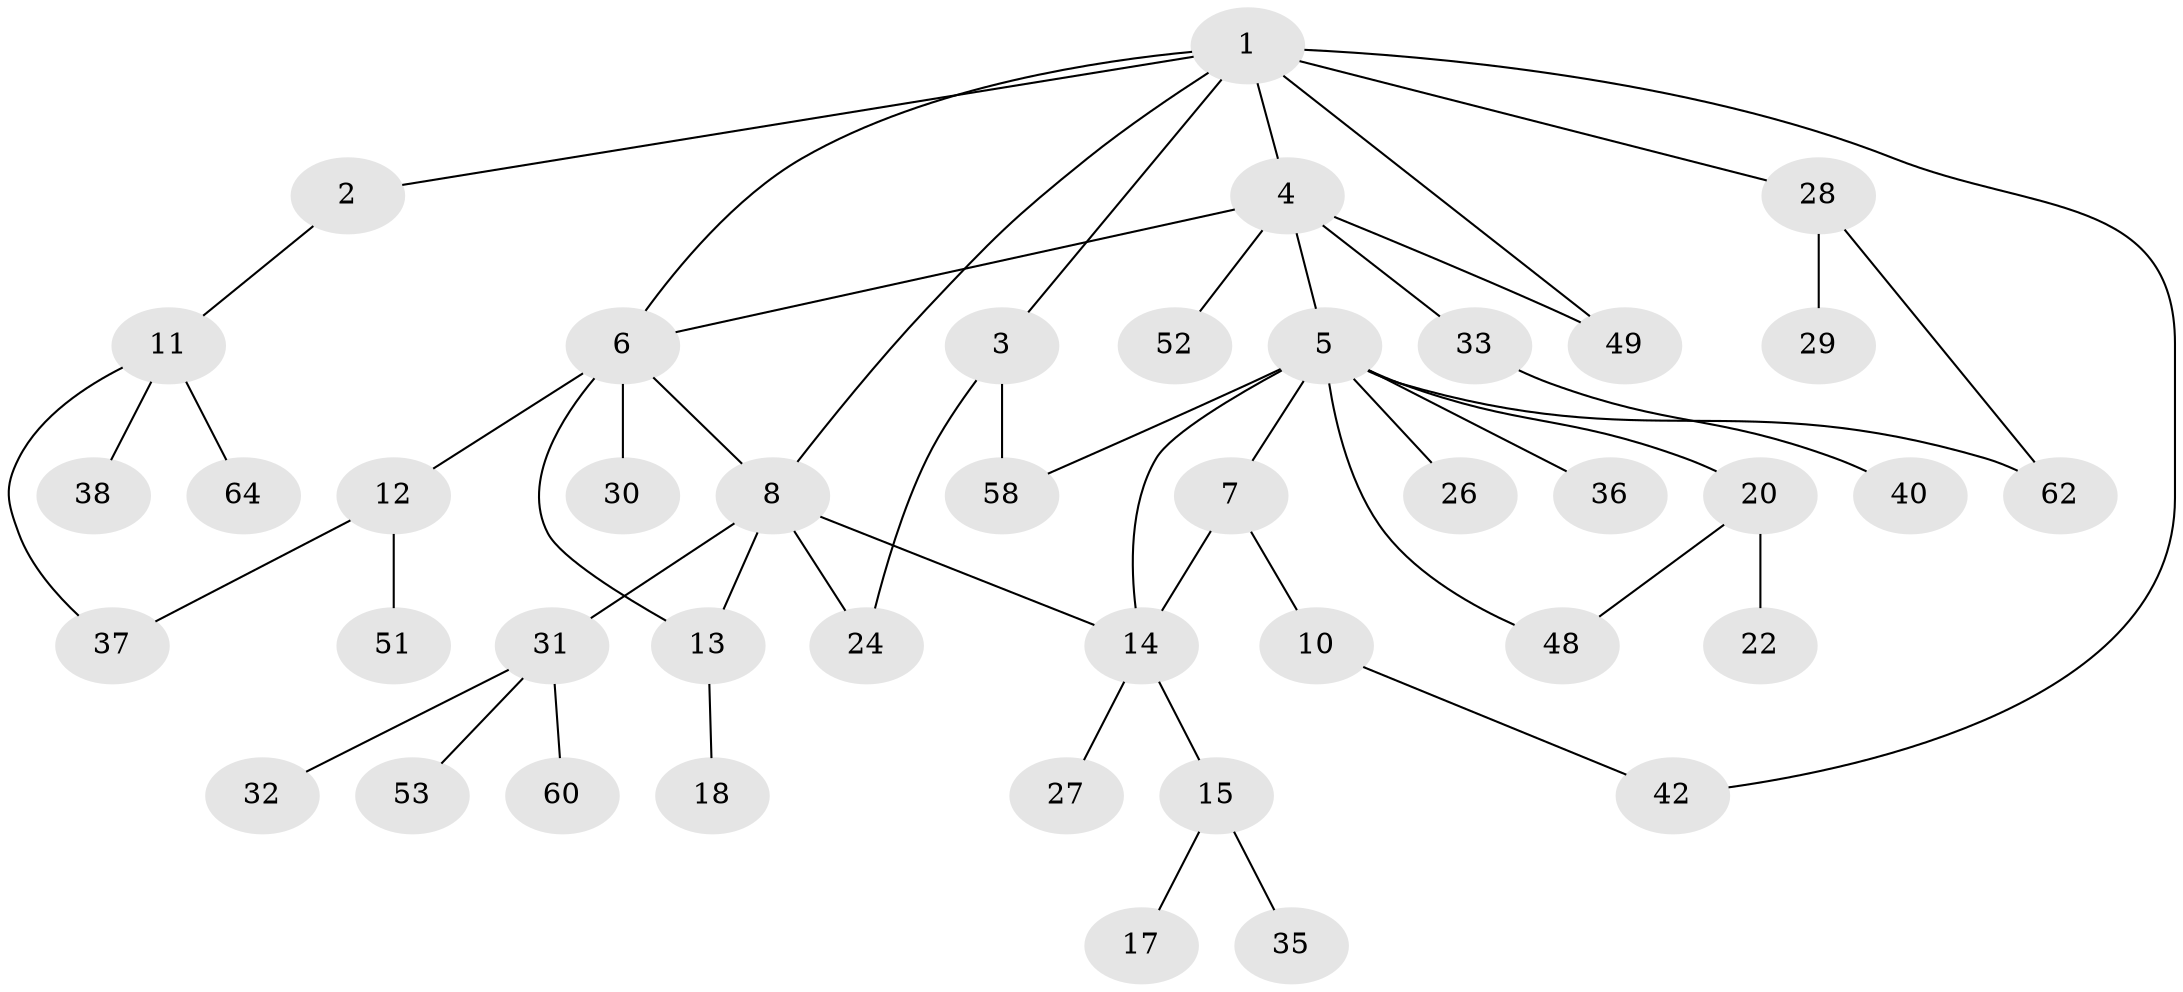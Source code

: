// original degree distribution, {6: 0.015384615384615385, 2: 0.26153846153846155, 3: 0.1076923076923077, 7: 0.03076923076923077, 5: 0.06153846153846154, 4: 0.13846153846153847, 1: 0.38461538461538464}
// Generated by graph-tools (version 1.1) at 2025/41/03/06/25 10:41:29]
// undirected, 42 vertices, 53 edges
graph export_dot {
graph [start="1"]
  node [color=gray90,style=filled];
  1 [super="+34"];
  2;
  3 [super="+57"];
  4 [super="+9"];
  5 [super="+39"];
  6 [super="+59"];
  7 [super="+21"];
  8 [super="+54"];
  10 [super="+23"];
  11 [super="+45"];
  12 [super="+55"];
  13 [super="+43"];
  14 [super="+19"];
  15 [super="+16"];
  17;
  18;
  20 [super="+25"];
  22;
  24 [super="+44"];
  26 [super="+65"];
  27;
  28 [super="+56"];
  29;
  30;
  31 [super="+50"];
  32;
  33 [super="+41"];
  35 [super="+47"];
  36;
  37;
  38;
  40 [super="+46"];
  42 [super="+61"];
  48;
  49 [super="+63"];
  51;
  52;
  53;
  58;
  60;
  62;
  64;
  1 -- 2;
  1 -- 3;
  1 -- 4;
  1 -- 6;
  1 -- 28;
  1 -- 8;
  1 -- 42;
  1 -- 49;
  2 -- 11;
  3 -- 24;
  3 -- 58;
  4 -- 5;
  4 -- 33;
  4 -- 49;
  4 -- 52;
  4 -- 6;
  5 -- 7;
  5 -- 20;
  5 -- 26;
  5 -- 36;
  5 -- 48;
  5 -- 62;
  5 -- 58;
  5 -- 14;
  6 -- 8;
  6 -- 12;
  6 -- 13 [weight=2];
  6 -- 30;
  7 -- 10;
  7 -- 14 [weight=2];
  8 -- 31;
  8 -- 24;
  8 -- 13;
  8 -- 14;
  10 -- 42;
  11 -- 38;
  11 -- 64;
  11 -- 37;
  12 -- 37;
  12 -- 51;
  13 -- 18;
  14 -- 15;
  14 -- 27;
  15 -- 17;
  15 -- 35;
  20 -- 22;
  20 -- 48;
  28 -- 29;
  28 -- 62;
  31 -- 32;
  31 -- 60;
  31 -- 53;
  33 -- 40;
}
